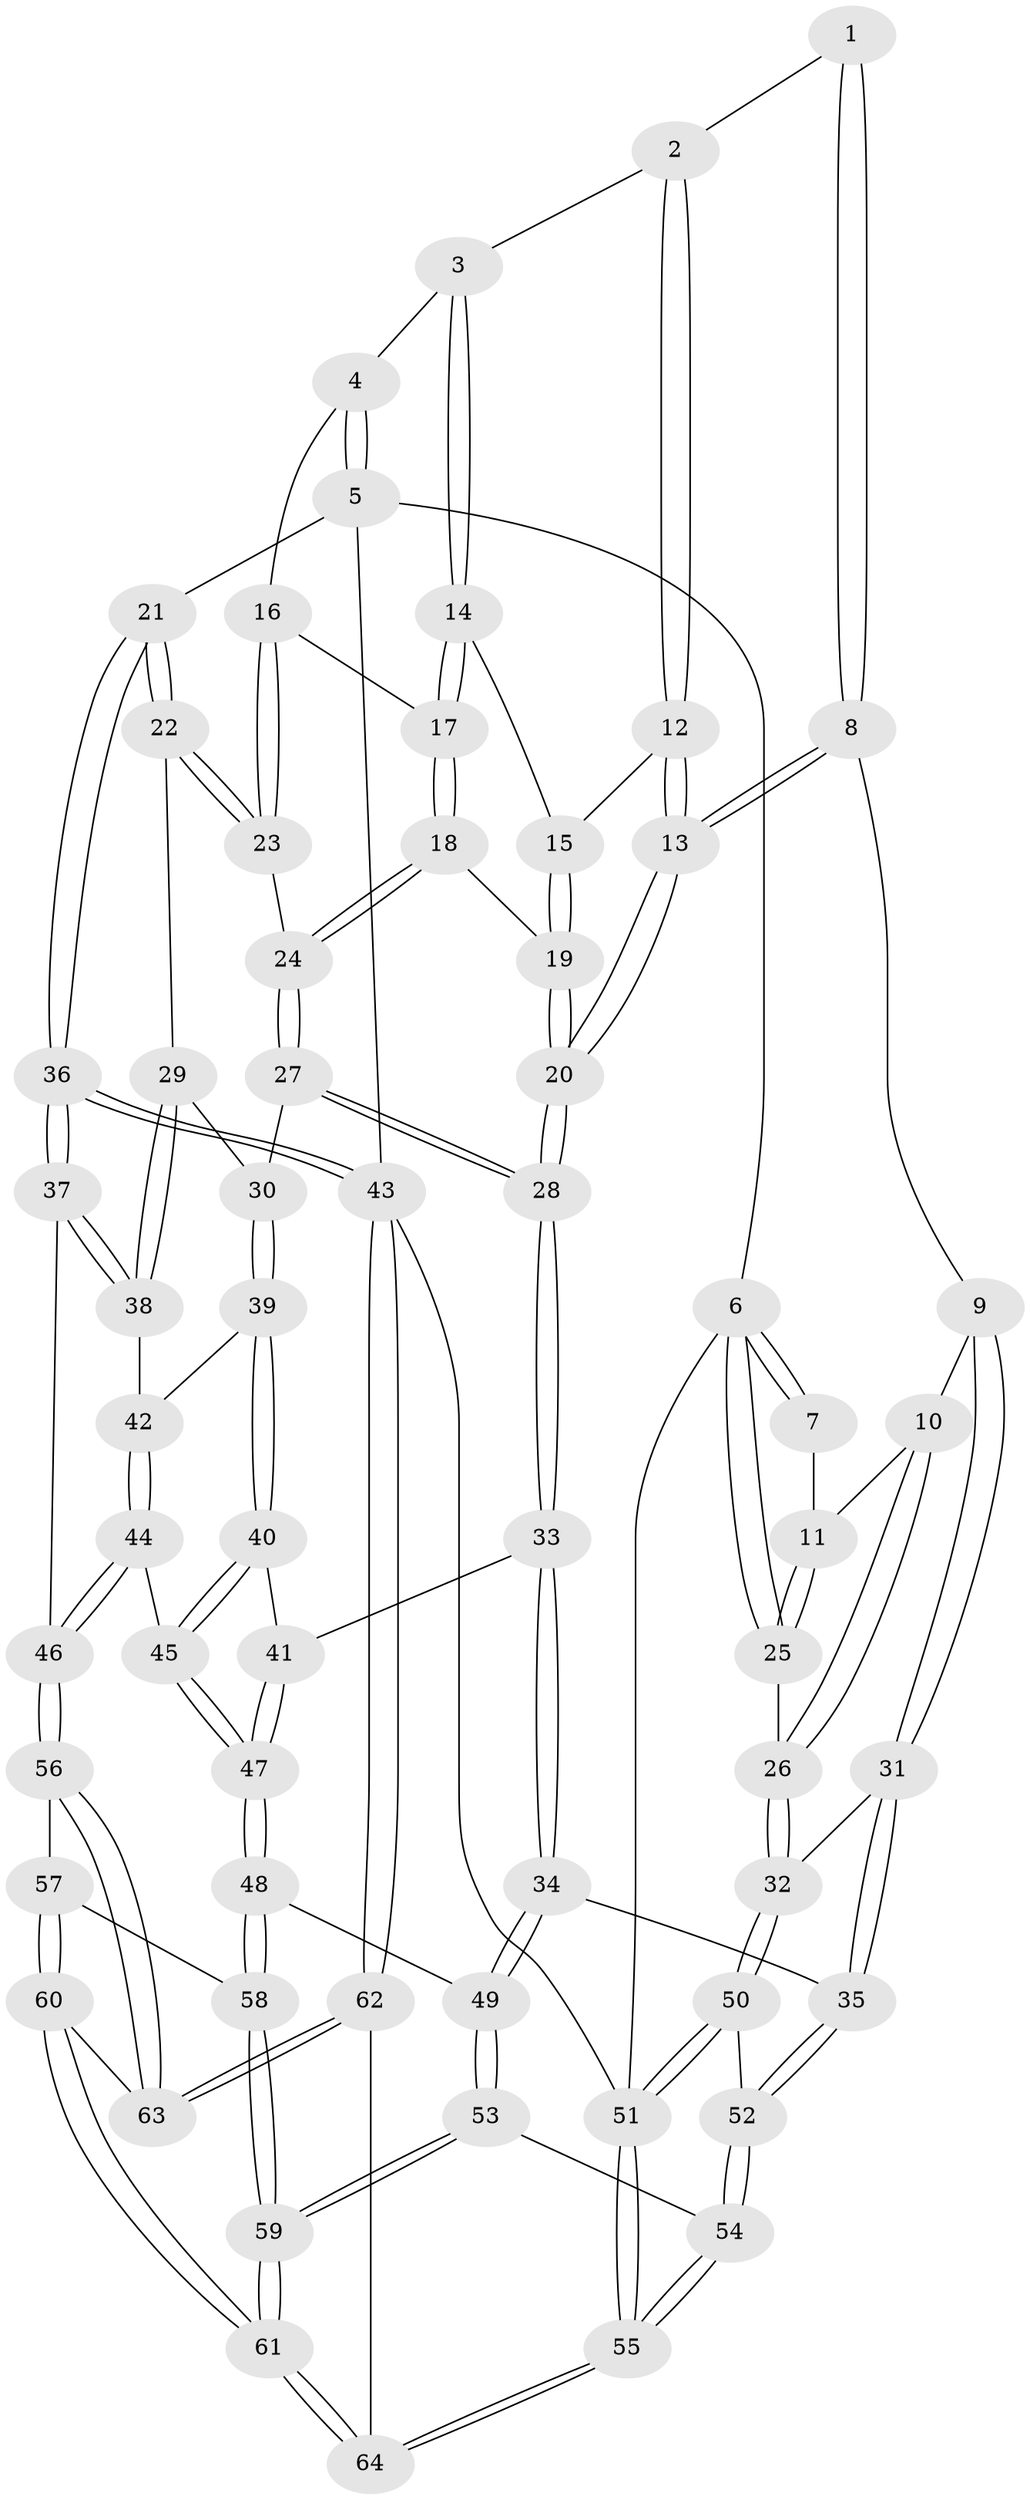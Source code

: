// coarse degree distribution, {3: 0.21052631578947367, 5: 0.34210526315789475, 6: 0.05263157894736842, 4: 0.3684210526315789, 7: 0.02631578947368421}
// Generated by graph-tools (version 1.1) at 2025/24/03/03/25 07:24:33]
// undirected, 64 vertices, 157 edges
graph export_dot {
graph [start="1"]
  node [color=gray90,style=filled];
  1 [pos="+0.3220335488766922+0"];
  2 [pos="+0.4142081681631748+0"];
  3 [pos="+0.6304468598780784+0"];
  4 [pos="+0.855161758210886+0"];
  5 [pos="+1+0"];
  6 [pos="+0+0"];
  7 [pos="+0.28590115695330026+0"];
  8 [pos="+0.28488970369452626+0.2566186577205504"];
  9 [pos="+0.2582777673273488+0.2600657061143634"];
  10 [pos="+0.1589164136395272+0.2050946218655487"];
  11 [pos="+0.14585342860947073+0.1455759249400829"];
  12 [pos="+0.459792238747319+0.05406287779172978"];
  13 [pos="+0.36931967138808736+0.27403379447091597"];
  14 [pos="+0.6131350306296164+0.09358435337062797"];
  15 [pos="+0.5347181414249105+0.10006795321538522"];
  16 [pos="+0.7780194935496743+0.08058796473375511"];
  17 [pos="+0.6701200592886045+0.1501037168240035"];
  18 [pos="+0.6559772969865019+0.19589338477565618"];
  19 [pos="+0.5582548807033585+0.2562989046725244"];
  20 [pos="+0.4737077846961774+0.3554513184044151"];
  21 [pos="+1+0.21108482077290566"];
  22 [pos="+1+0.24759646973252464"];
  23 [pos="+0.8636384041897949+0.22223824757581098"];
  24 [pos="+0.7712486480593013+0.2974889571447797"];
  25 [pos="+0+0"];
  26 [pos="+0+0.3029187716348304"];
  27 [pos="+0.7470633248049255+0.4000411351178474"];
  28 [pos="+0.4826041370778482+0.3787282651826936"];
  29 [pos="+0.9535465027828002+0.3652069229585654"];
  30 [pos="+0.754573745540688+0.4102191330414599"];
  31 [pos="+0.16341983084740527+0.4412973501505667"];
  32 [pos="+0+0.416029315069925"];
  33 [pos="+0.46926671560655014+0.4623851216547952"];
  34 [pos="+0.40924857379834556+0.5730586233733359"];
  35 [pos="+0.2227379654702087+0.5690075452488196"];
  36 [pos="+1+0.7201386134388038"];
  37 [pos="+1+0.6847934943883021"];
  38 [pos="+0.9094001067316243+0.5137636915336812"];
  39 [pos="+0.7743256803231751+0.4789589542370995"];
  40 [pos="+0.7327453225467302+0.5508713389450429"];
  41 [pos="+0.5589975041636837+0.5135179047336814"];
  42 [pos="+0.8275706331655611+0.5001307282312931"];
  43 [pos="+1+1"];
  44 [pos="+0.8527793970251927+0.6741620216957527"];
  45 [pos="+0.7152514068845217+0.6796732361411186"];
  46 [pos="+0.9571390601889723+0.6941807935333246"];
  47 [pos="+0.6981917605571721+0.6969314265505193"];
  48 [pos="+0.6887423269502846+0.711401088162245"];
  49 [pos="+0.4390672807943514+0.6650280834864195"];
  50 [pos="+0+0.5504291180959171"];
  51 [pos="+0+1"];
  52 [pos="+0.16319931097245502+0.6376368067442314"];
  53 [pos="+0.40448559337745194+0.7950546496415041"];
  54 [pos="+0.15040547947511146+0.8476198991969047"];
  55 [pos="+0+1"];
  56 [pos="+0.7730407324257748+0.8509897353983824"];
  57 [pos="+0.7174290820190803+0.7871633569238582"];
  58 [pos="+0.6894613093519089+0.7208985291580919"];
  59 [pos="+0.4792138060835369+0.910078043021323"];
  60 [pos="+0.5115305159012654+1"];
  61 [pos="+0.511204601217553+1"];
  62 [pos="+1+1"];
  63 [pos="+0.7751904849859136+0.8563813535549825"];
  64 [pos="+0.510233521923052+1"];
  1 -- 2;
  1 -- 8;
  1 -- 8;
  2 -- 3;
  2 -- 12;
  2 -- 12;
  3 -- 4;
  3 -- 14;
  3 -- 14;
  4 -- 5;
  4 -- 5;
  4 -- 16;
  5 -- 6;
  5 -- 21;
  5 -- 43;
  6 -- 7;
  6 -- 7;
  6 -- 25;
  6 -- 25;
  6 -- 51;
  7 -- 11;
  8 -- 9;
  8 -- 13;
  8 -- 13;
  9 -- 10;
  9 -- 31;
  9 -- 31;
  10 -- 11;
  10 -- 26;
  10 -- 26;
  11 -- 25;
  11 -- 25;
  12 -- 13;
  12 -- 13;
  12 -- 15;
  13 -- 20;
  13 -- 20;
  14 -- 15;
  14 -- 17;
  14 -- 17;
  15 -- 19;
  15 -- 19;
  16 -- 17;
  16 -- 23;
  16 -- 23;
  17 -- 18;
  17 -- 18;
  18 -- 19;
  18 -- 24;
  18 -- 24;
  19 -- 20;
  19 -- 20;
  20 -- 28;
  20 -- 28;
  21 -- 22;
  21 -- 22;
  21 -- 36;
  21 -- 36;
  22 -- 23;
  22 -- 23;
  22 -- 29;
  23 -- 24;
  24 -- 27;
  24 -- 27;
  25 -- 26;
  26 -- 32;
  26 -- 32;
  27 -- 28;
  27 -- 28;
  27 -- 30;
  28 -- 33;
  28 -- 33;
  29 -- 30;
  29 -- 38;
  29 -- 38;
  30 -- 39;
  30 -- 39;
  31 -- 32;
  31 -- 35;
  31 -- 35;
  32 -- 50;
  32 -- 50;
  33 -- 34;
  33 -- 34;
  33 -- 41;
  34 -- 35;
  34 -- 49;
  34 -- 49;
  35 -- 52;
  35 -- 52;
  36 -- 37;
  36 -- 37;
  36 -- 43;
  36 -- 43;
  37 -- 38;
  37 -- 38;
  37 -- 46;
  38 -- 42;
  39 -- 40;
  39 -- 40;
  39 -- 42;
  40 -- 41;
  40 -- 45;
  40 -- 45;
  41 -- 47;
  41 -- 47;
  42 -- 44;
  42 -- 44;
  43 -- 62;
  43 -- 62;
  43 -- 51;
  44 -- 45;
  44 -- 46;
  44 -- 46;
  45 -- 47;
  45 -- 47;
  46 -- 56;
  46 -- 56;
  47 -- 48;
  47 -- 48;
  48 -- 49;
  48 -- 58;
  48 -- 58;
  49 -- 53;
  49 -- 53;
  50 -- 51;
  50 -- 51;
  50 -- 52;
  51 -- 55;
  51 -- 55;
  52 -- 54;
  52 -- 54;
  53 -- 54;
  53 -- 59;
  53 -- 59;
  54 -- 55;
  54 -- 55;
  55 -- 64;
  55 -- 64;
  56 -- 57;
  56 -- 63;
  56 -- 63;
  57 -- 58;
  57 -- 60;
  57 -- 60;
  58 -- 59;
  58 -- 59;
  59 -- 61;
  59 -- 61;
  60 -- 61;
  60 -- 61;
  60 -- 63;
  61 -- 64;
  61 -- 64;
  62 -- 63;
  62 -- 63;
  62 -- 64;
}
